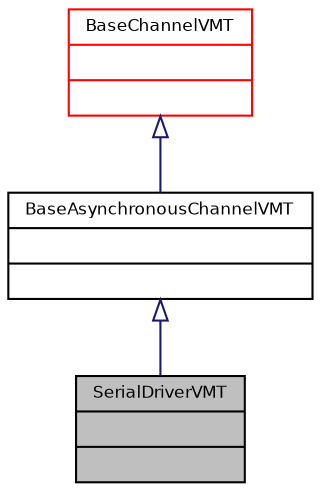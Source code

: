 digraph "SerialDriverVMT"
{
  bgcolor="transparent";
  edge [fontname="Helvetica",fontsize="8",labelfontname="Helvetica",labelfontsize="8"];
  node [fontname="Helvetica",fontsize="8",shape=record];
  Node4 [label="{SerialDriverVMT\n||}",height=0.2,width=0.4,color="black", fillcolor="grey75", style="filled", fontcolor="black"];
  Node5 -> Node4 [dir="back",color="midnightblue",fontsize="8",style="solid",arrowtail="onormal",fontname="Helvetica"];
  Node5 [label="{BaseAsynchronousChannelVMT\n||}",height=0.2,width=0.4,color="black",URL="$struct_base_asynchronous_channel_v_m_t.html",tooltip="BaseAsynchronousChannel virtual methods table. "];
  Node6 -> Node5 [dir="back",color="midnightblue",fontsize="8",style="solid",arrowtail="onormal",fontname="Helvetica"];
  Node6 [label="{BaseChannelVMT\n||}",height=0.2,width=0.4,color="red",URL="$struct_base_channel_v_m_t.html",tooltip="BaseChannel virtual methods table. "];
}
